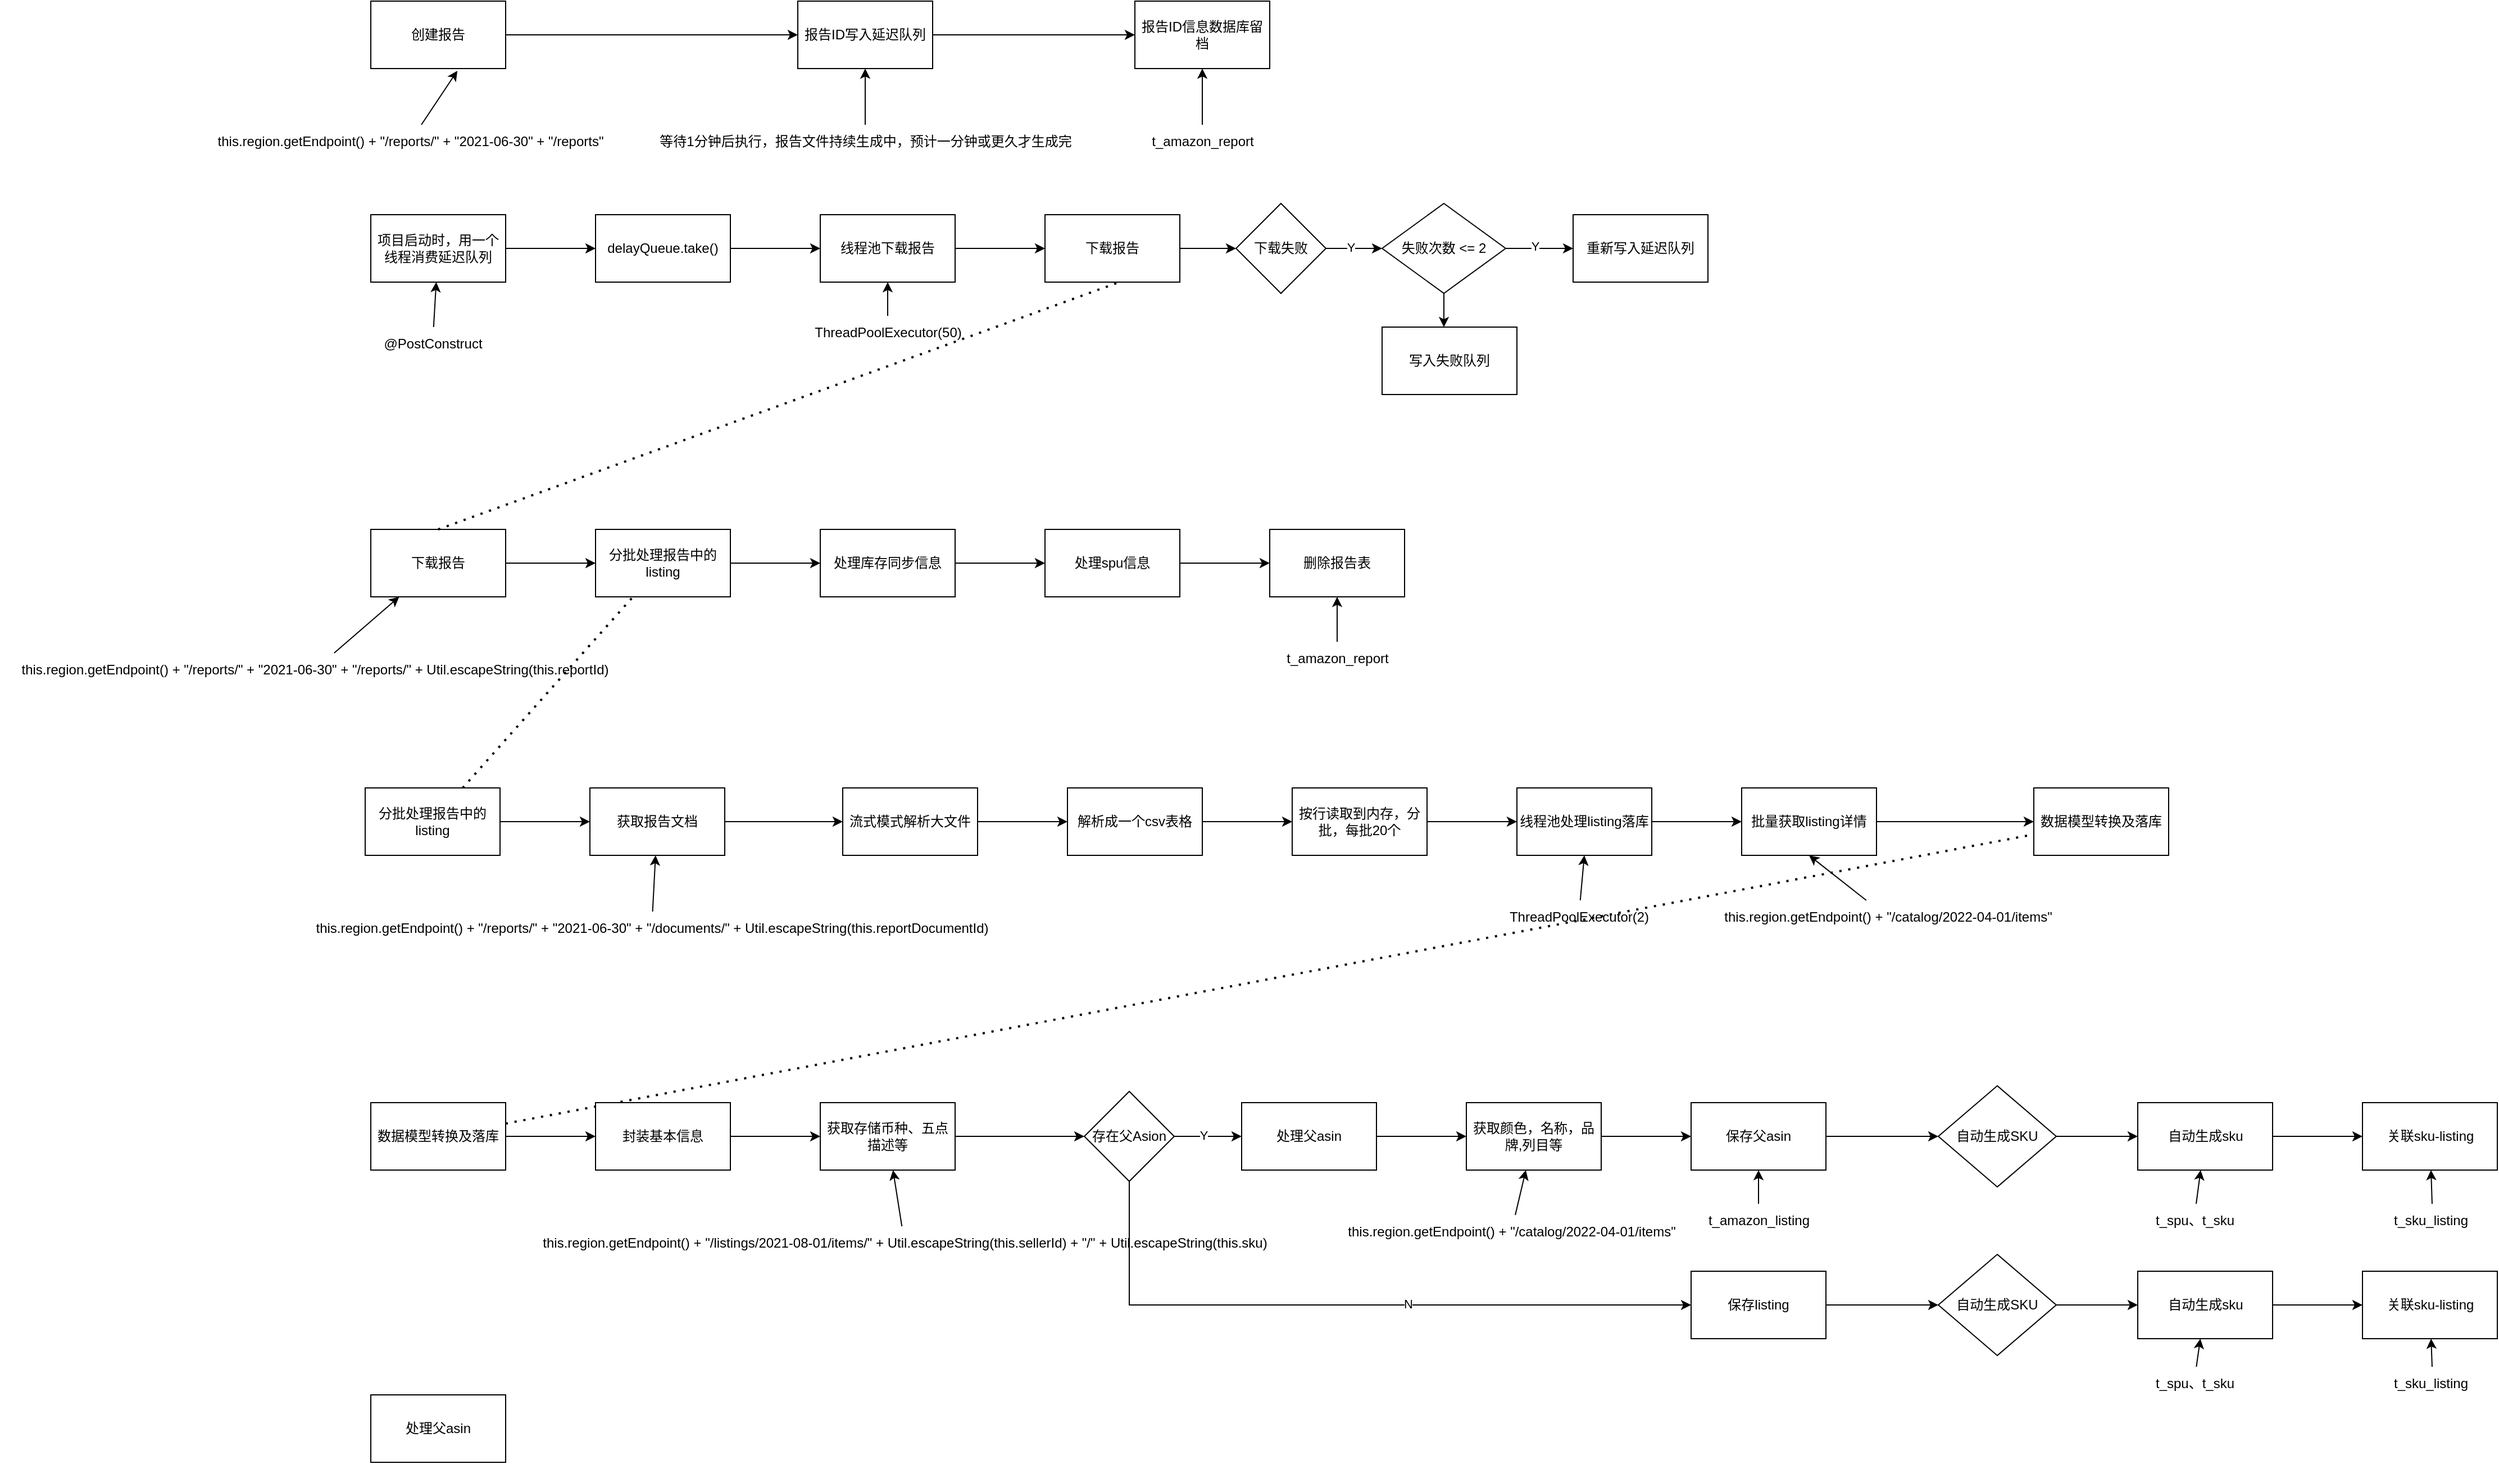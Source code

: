 <mxfile version="24.3.0" type="github">
  <diagram name="第 1 页" id="3Sgioy5IE2B0t4LwasJb">
    <mxGraphModel dx="2874" dy="792" grid="1" gridSize="10" guides="1" tooltips="1" connect="1" arrows="1" fold="1" page="1" pageScale="1" pageWidth="1200" pageHeight="1920" math="0" shadow="0">
      <root>
        <mxCell id="0" />
        <mxCell id="1" parent="0" />
        <mxCell id="YGWv3V7YIwNhVirVJVMV-18" value="" style="edgeStyle=orthogonalEdgeStyle;rounded=0;orthogonalLoop=1;jettySize=auto;html=1;" edge="1" parent="1" source="YGWv3V7YIwNhVirVJVMV-1" target="YGWv3V7YIwNhVirVJVMV-17">
          <mxGeometry relative="1" as="geometry" />
        </mxCell>
        <mxCell id="YGWv3V7YIwNhVirVJVMV-1" value="创建报告" style="rounded=0;whiteSpace=wrap;html=1;" vertex="1" parent="1">
          <mxGeometry x="90" y="80" width="120" height="60" as="geometry" />
        </mxCell>
        <mxCell id="YGWv3V7YIwNhVirVJVMV-10" value="this.region.getEndpoint() + &quot;/reports/&quot; + &quot;2021-06-30&quot; + &quot;/reports&quot;" style="text;html=1;align=center;verticalAlign=middle;resizable=0;points=[];autosize=1;strokeColor=none;fillColor=none;" vertex="1" parent="1">
          <mxGeometry x="-60" y="190" width="370" height="30" as="geometry" />
        </mxCell>
        <mxCell id="YGWv3V7YIwNhVirVJVMV-16" value="" style="endArrow=classic;html=1;rounded=0;entryX=0.642;entryY=1.033;entryDx=0;entryDy=0;entryPerimeter=0;" edge="1" parent="1" source="YGWv3V7YIwNhVirVJVMV-10" target="YGWv3V7YIwNhVirVJVMV-1">
          <mxGeometry width="50" height="50" relative="1" as="geometry">
            <mxPoint x="340" y="440" as="sourcePoint" />
            <mxPoint x="390" y="390" as="targetPoint" />
          </mxGeometry>
        </mxCell>
        <mxCell id="YGWv3V7YIwNhVirVJVMV-22" value="" style="edgeStyle=orthogonalEdgeStyle;rounded=0;orthogonalLoop=1;jettySize=auto;html=1;" edge="1" parent="1" source="YGWv3V7YIwNhVirVJVMV-17" target="YGWv3V7YIwNhVirVJVMV-21">
          <mxGeometry relative="1" as="geometry" />
        </mxCell>
        <mxCell id="YGWv3V7YIwNhVirVJVMV-17" value="报告ID写入延迟队列" style="whiteSpace=wrap;html=1;rounded=0;" vertex="1" parent="1">
          <mxGeometry x="470" y="80" width="120" height="60" as="geometry" />
        </mxCell>
        <mxCell id="YGWv3V7YIwNhVirVJVMV-19" value="等待1分钟后执行，报告文件持续生成中，预计一分钟或更久才生成完" style="text;html=1;align=center;verticalAlign=middle;resizable=0;points=[];autosize=1;strokeColor=none;fillColor=none;" vertex="1" parent="1">
          <mxGeometry x="335" y="190" width="390" height="30" as="geometry" />
        </mxCell>
        <mxCell id="YGWv3V7YIwNhVirVJVMV-20" value="" style="endArrow=classic;html=1;rounded=0;entryX=0.5;entryY=1;entryDx=0;entryDy=0;" edge="1" parent="1" source="YGWv3V7YIwNhVirVJVMV-19" target="YGWv3V7YIwNhVirVJVMV-17">
          <mxGeometry width="50" height="50" relative="1" as="geometry">
            <mxPoint x="830" y="260" as="sourcePoint" />
            <mxPoint x="880" y="210" as="targetPoint" />
          </mxGeometry>
        </mxCell>
        <mxCell id="YGWv3V7YIwNhVirVJVMV-21" value="报告ID信息数据库留档" style="whiteSpace=wrap;html=1;rounded=0;" vertex="1" parent="1">
          <mxGeometry x="770" y="80" width="120" height="60" as="geometry" />
        </mxCell>
        <mxCell id="YGWv3V7YIwNhVirVJVMV-23" value="t_amazon_report" style="text;html=1;align=center;verticalAlign=middle;resizable=0;points=[];autosize=1;strokeColor=none;fillColor=none;" vertex="1" parent="1">
          <mxGeometry x="770" y="190" width="120" height="30" as="geometry" />
        </mxCell>
        <mxCell id="YGWv3V7YIwNhVirVJVMV-24" value="" style="endArrow=classic;html=1;rounded=0;" edge="1" parent="1" source="YGWv3V7YIwNhVirVJVMV-23" target="YGWv3V7YIwNhVirVJVMV-21">
          <mxGeometry width="50" height="50" relative="1" as="geometry">
            <mxPoint x="970" y="220" as="sourcePoint" />
            <mxPoint x="1020" y="170" as="targetPoint" />
          </mxGeometry>
        </mxCell>
        <mxCell id="YGWv3V7YIwNhVirVJVMV-29" value="" style="edgeStyle=orthogonalEdgeStyle;rounded=0;orthogonalLoop=1;jettySize=auto;html=1;" edge="1" parent="1" source="YGWv3V7YIwNhVirVJVMV-25" target="YGWv3V7YIwNhVirVJVMV-28">
          <mxGeometry relative="1" as="geometry" />
        </mxCell>
        <mxCell id="YGWv3V7YIwNhVirVJVMV-25" value="项目启动时，用一个线程消费延迟队列" style="rounded=0;whiteSpace=wrap;html=1;" vertex="1" parent="1">
          <mxGeometry x="90" y="270" width="120" height="60" as="geometry" />
        </mxCell>
        <mxCell id="YGWv3V7YIwNhVirVJVMV-26" value="@PostConstruct" style="text;html=1;align=center;verticalAlign=middle;resizable=0;points=[];autosize=1;strokeColor=none;fillColor=none;" vertex="1" parent="1">
          <mxGeometry x="90" y="370" width="110" height="30" as="geometry" />
        </mxCell>
        <mxCell id="YGWv3V7YIwNhVirVJVMV-27" value="" style="endArrow=classic;html=1;rounded=0;" edge="1" parent="1" source="YGWv3V7YIwNhVirVJVMV-26" target="YGWv3V7YIwNhVirVJVMV-25">
          <mxGeometry width="50" height="50" relative="1" as="geometry">
            <mxPoint x="570" y="430" as="sourcePoint" />
            <mxPoint x="620" y="380" as="targetPoint" />
          </mxGeometry>
        </mxCell>
        <mxCell id="YGWv3V7YIwNhVirVJVMV-31" value="" style="edgeStyle=orthogonalEdgeStyle;rounded=0;orthogonalLoop=1;jettySize=auto;html=1;" edge="1" parent="1" source="YGWv3V7YIwNhVirVJVMV-28" target="YGWv3V7YIwNhVirVJVMV-30">
          <mxGeometry relative="1" as="geometry" />
        </mxCell>
        <mxCell id="YGWv3V7YIwNhVirVJVMV-28" value="delayQueue.take()" style="whiteSpace=wrap;html=1;rounded=0;" vertex="1" parent="1">
          <mxGeometry x="290" y="270" width="120" height="60" as="geometry" />
        </mxCell>
        <mxCell id="YGWv3V7YIwNhVirVJVMV-36" value="" style="edgeStyle=orthogonalEdgeStyle;rounded=0;orthogonalLoop=1;jettySize=auto;html=1;" edge="1" parent="1" source="YGWv3V7YIwNhVirVJVMV-30" target="YGWv3V7YIwNhVirVJVMV-35">
          <mxGeometry relative="1" as="geometry" />
        </mxCell>
        <mxCell id="YGWv3V7YIwNhVirVJVMV-30" value="线程池下载报告" style="whiteSpace=wrap;html=1;rounded=0;" vertex="1" parent="1">
          <mxGeometry x="490" y="270" width="120" height="60" as="geometry" />
        </mxCell>
        <mxCell id="YGWv3V7YIwNhVirVJVMV-33" value="ThreadPoolExecutor(50)" style="text;html=1;align=center;verticalAlign=middle;resizable=0;points=[];autosize=1;strokeColor=none;fillColor=none;" vertex="1" parent="1">
          <mxGeometry x="470" y="360" width="160" height="30" as="geometry" />
        </mxCell>
        <mxCell id="YGWv3V7YIwNhVirVJVMV-34" value="" style="endArrow=classic;html=1;rounded=0;entryX=0.5;entryY=1;entryDx=0;entryDy=0;" edge="1" parent="1" source="YGWv3V7YIwNhVirVJVMV-33" target="YGWv3V7YIwNhVirVJVMV-30">
          <mxGeometry width="50" height="50" relative="1" as="geometry">
            <mxPoint x="730" y="410" as="sourcePoint" />
            <mxPoint x="780" y="360" as="targetPoint" />
          </mxGeometry>
        </mxCell>
        <mxCell id="YGWv3V7YIwNhVirVJVMV-38" value="" style="edgeStyle=orthogonalEdgeStyle;rounded=0;orthogonalLoop=1;jettySize=auto;html=1;" edge="1" parent="1" source="YGWv3V7YIwNhVirVJVMV-35" target="YGWv3V7YIwNhVirVJVMV-37">
          <mxGeometry relative="1" as="geometry" />
        </mxCell>
        <mxCell id="YGWv3V7YIwNhVirVJVMV-35" value="下载报告" style="whiteSpace=wrap;html=1;rounded=0;" vertex="1" parent="1">
          <mxGeometry x="690" y="270" width="120" height="60" as="geometry" />
        </mxCell>
        <mxCell id="YGWv3V7YIwNhVirVJVMV-40" value="" style="edgeStyle=orthogonalEdgeStyle;rounded=0;orthogonalLoop=1;jettySize=auto;html=1;" edge="1" parent="1" source="YGWv3V7YIwNhVirVJVMV-37" target="YGWv3V7YIwNhVirVJVMV-39">
          <mxGeometry relative="1" as="geometry" />
        </mxCell>
        <mxCell id="YGWv3V7YIwNhVirVJVMV-43" value="Y" style="edgeLabel;html=1;align=center;verticalAlign=middle;resizable=0;points=[];" vertex="1" connectable="0" parent="YGWv3V7YIwNhVirVJVMV-40">
          <mxGeometry x="-0.12" y="1" relative="1" as="geometry">
            <mxPoint as="offset" />
          </mxGeometry>
        </mxCell>
        <mxCell id="YGWv3V7YIwNhVirVJVMV-37" value="下载失败" style="rhombus;whiteSpace=wrap;html=1;rounded=0;" vertex="1" parent="1">
          <mxGeometry x="860" y="260" width="80" height="80" as="geometry" />
        </mxCell>
        <mxCell id="YGWv3V7YIwNhVirVJVMV-42" value="" style="edgeStyle=orthogonalEdgeStyle;rounded=0;orthogonalLoop=1;jettySize=auto;html=1;" edge="1" parent="1" source="YGWv3V7YIwNhVirVJVMV-39" target="YGWv3V7YIwNhVirVJVMV-41">
          <mxGeometry relative="1" as="geometry" />
        </mxCell>
        <mxCell id="YGWv3V7YIwNhVirVJVMV-44" value="Y" style="edgeLabel;html=1;align=center;verticalAlign=middle;resizable=0;points=[];" vertex="1" connectable="0" parent="YGWv3V7YIwNhVirVJVMV-42">
          <mxGeometry x="-0.133" y="2" relative="1" as="geometry">
            <mxPoint as="offset" />
          </mxGeometry>
        </mxCell>
        <mxCell id="YGWv3V7YIwNhVirVJVMV-46" value="" style="edgeStyle=orthogonalEdgeStyle;rounded=0;orthogonalLoop=1;jettySize=auto;html=1;" edge="1" parent="1" source="YGWv3V7YIwNhVirVJVMV-39">
          <mxGeometry relative="1" as="geometry">
            <mxPoint x="1045" y="370" as="targetPoint" />
          </mxGeometry>
        </mxCell>
        <mxCell id="YGWv3V7YIwNhVirVJVMV-39" value="失败次数 &amp;lt;= 2" style="rhombus;whiteSpace=wrap;html=1;rounded=0;" vertex="1" parent="1">
          <mxGeometry x="990" y="260" width="110" height="80" as="geometry" />
        </mxCell>
        <mxCell id="YGWv3V7YIwNhVirVJVMV-41" value="重新写入延迟队列" style="whiteSpace=wrap;html=1;rounded=0;" vertex="1" parent="1">
          <mxGeometry x="1160" y="270" width="120" height="60" as="geometry" />
        </mxCell>
        <mxCell id="YGWv3V7YIwNhVirVJVMV-47" value="写入失败队列" style="whiteSpace=wrap;html=1;rounded=0;" vertex="1" parent="1">
          <mxGeometry x="990" y="370" width="120" height="60" as="geometry" />
        </mxCell>
        <mxCell id="YGWv3V7YIwNhVirVJVMV-53" value="" style="edgeStyle=orthogonalEdgeStyle;rounded=0;orthogonalLoop=1;jettySize=auto;html=1;" edge="1" parent="1" source="YGWv3V7YIwNhVirVJVMV-48" target="YGWv3V7YIwNhVirVJVMV-52">
          <mxGeometry relative="1" as="geometry" />
        </mxCell>
        <mxCell id="YGWv3V7YIwNhVirVJVMV-48" value="下载报告" style="whiteSpace=wrap;html=1;rounded=0;" vertex="1" parent="1">
          <mxGeometry x="90" y="550" width="120" height="60" as="geometry" />
        </mxCell>
        <mxCell id="YGWv3V7YIwNhVirVJVMV-49" value="" style="endArrow=none;dashed=1;html=1;dashPattern=1 3;strokeWidth=2;rounded=0;exitX=0.5;exitY=0;exitDx=0;exitDy=0;entryX=0.575;entryY=0.983;entryDx=0;entryDy=0;entryPerimeter=0;" edge="1" parent="1" source="YGWv3V7YIwNhVirVJVMV-48" target="YGWv3V7YIwNhVirVJVMV-35">
          <mxGeometry width="50" height="50" relative="1" as="geometry">
            <mxPoint x="630" y="470" as="sourcePoint" />
            <mxPoint x="680" y="420" as="targetPoint" />
          </mxGeometry>
        </mxCell>
        <mxCell id="YGWv3V7YIwNhVirVJVMV-50" value="this.region.getEndpoint() + &quot;/reports/&quot; + &quot;2021-06-30&quot; + &quot;/reports/&quot; + Util.escapeString(this.reportId)" style="text;html=1;align=center;verticalAlign=middle;resizable=0;points=[];autosize=1;strokeColor=none;fillColor=none;" vertex="1" parent="1">
          <mxGeometry x="-240" y="660" width="560" height="30" as="geometry" />
        </mxCell>
        <mxCell id="YGWv3V7YIwNhVirVJVMV-51" value="" style="endArrow=classic;html=1;rounded=0;" edge="1" parent="1" source="YGWv3V7YIwNhVirVJVMV-50" target="YGWv3V7YIwNhVirVJVMV-48">
          <mxGeometry width="50" height="50" relative="1" as="geometry">
            <mxPoint x="610" y="510" as="sourcePoint" />
            <mxPoint x="660" y="460" as="targetPoint" />
          </mxGeometry>
        </mxCell>
        <mxCell id="YGWv3V7YIwNhVirVJVMV-55" value="" style="edgeStyle=orthogonalEdgeStyle;rounded=0;orthogonalLoop=1;jettySize=auto;html=1;" edge="1" parent="1" source="YGWv3V7YIwNhVirVJVMV-52" target="YGWv3V7YIwNhVirVJVMV-54">
          <mxGeometry relative="1" as="geometry" />
        </mxCell>
        <mxCell id="YGWv3V7YIwNhVirVJVMV-52" value="分批处理报告中的listing" style="whiteSpace=wrap;html=1;rounded=0;" vertex="1" parent="1">
          <mxGeometry x="290" y="550" width="120" height="60" as="geometry" />
        </mxCell>
        <mxCell id="YGWv3V7YIwNhVirVJVMV-57" value="" style="edgeStyle=orthogonalEdgeStyle;rounded=0;orthogonalLoop=1;jettySize=auto;html=1;" edge="1" parent="1" source="YGWv3V7YIwNhVirVJVMV-54" target="YGWv3V7YIwNhVirVJVMV-56">
          <mxGeometry relative="1" as="geometry" />
        </mxCell>
        <mxCell id="YGWv3V7YIwNhVirVJVMV-54" value="处理库存同步信息" style="whiteSpace=wrap;html=1;rounded=0;" vertex="1" parent="1">
          <mxGeometry x="490" y="550" width="120" height="60" as="geometry" />
        </mxCell>
        <mxCell id="YGWv3V7YIwNhVirVJVMV-59" value="" style="edgeStyle=orthogonalEdgeStyle;rounded=0;orthogonalLoop=1;jettySize=auto;html=1;" edge="1" parent="1" source="YGWv3V7YIwNhVirVJVMV-56" target="YGWv3V7YIwNhVirVJVMV-58">
          <mxGeometry relative="1" as="geometry" />
        </mxCell>
        <mxCell id="YGWv3V7YIwNhVirVJVMV-56" value="处理spu信息" style="whiteSpace=wrap;html=1;rounded=0;" vertex="1" parent="1">
          <mxGeometry x="690" y="550" width="120" height="60" as="geometry" />
        </mxCell>
        <mxCell id="YGWv3V7YIwNhVirVJVMV-58" value="删除报告表" style="whiteSpace=wrap;html=1;rounded=0;" vertex="1" parent="1">
          <mxGeometry x="890" y="550" width="120" height="60" as="geometry" />
        </mxCell>
        <mxCell id="YGWv3V7YIwNhVirVJVMV-60" value="t_amazon_report" style="text;html=1;align=center;verticalAlign=middle;resizable=0;points=[];autosize=1;strokeColor=none;fillColor=none;" vertex="1" parent="1">
          <mxGeometry x="890" y="650" width="120" height="30" as="geometry" />
        </mxCell>
        <mxCell id="YGWv3V7YIwNhVirVJVMV-61" value="" style="endArrow=classic;html=1;rounded=0;" edge="1" parent="1" source="YGWv3V7YIwNhVirVJVMV-60" target="YGWv3V7YIwNhVirVJVMV-58">
          <mxGeometry width="50" height="50" relative="1" as="geometry">
            <mxPoint x="940" y="650" as="sourcePoint" />
            <mxPoint x="990" y="600" as="targetPoint" />
          </mxGeometry>
        </mxCell>
        <mxCell id="YGWv3V7YIwNhVirVJVMV-65" value="" style="edgeStyle=orthogonalEdgeStyle;rounded=0;orthogonalLoop=1;jettySize=auto;html=1;" edge="1" parent="1" source="YGWv3V7YIwNhVirVJVMV-62" target="YGWv3V7YIwNhVirVJVMV-64">
          <mxGeometry relative="1" as="geometry" />
        </mxCell>
        <mxCell id="YGWv3V7YIwNhVirVJVMV-62" value="分批处理报告中的listing" style="whiteSpace=wrap;html=1;rounded=0;" vertex="1" parent="1">
          <mxGeometry x="85" y="780" width="120" height="60" as="geometry" />
        </mxCell>
        <mxCell id="YGWv3V7YIwNhVirVJVMV-63" value="" style="endArrow=none;dashed=1;html=1;dashPattern=1 3;strokeWidth=2;rounded=0;" edge="1" parent="1" source="YGWv3V7YIwNhVirVJVMV-62" target="YGWv3V7YIwNhVirVJVMV-52">
          <mxGeometry width="50" height="50" relative="1" as="geometry">
            <mxPoint x="540" y="830" as="sourcePoint" />
            <mxPoint x="590" y="780" as="targetPoint" />
          </mxGeometry>
        </mxCell>
        <mxCell id="YGWv3V7YIwNhVirVJVMV-69" value="" style="edgeStyle=orthogonalEdgeStyle;rounded=0;orthogonalLoop=1;jettySize=auto;html=1;" edge="1" parent="1" source="YGWv3V7YIwNhVirVJVMV-64" target="YGWv3V7YIwNhVirVJVMV-68">
          <mxGeometry relative="1" as="geometry" />
        </mxCell>
        <mxCell id="YGWv3V7YIwNhVirVJVMV-64" value="获取报告文档" style="whiteSpace=wrap;html=1;rounded=0;" vertex="1" parent="1">
          <mxGeometry x="285" y="780" width="120" height="60" as="geometry" />
        </mxCell>
        <mxCell id="YGWv3V7YIwNhVirVJVMV-66" value="this.region.getEndpoint() + &quot;/reports/&quot; + &quot;2021-06-30&quot; + &quot;/documents/&quot; + Util.escapeString(this.reportDocumentId)" style="text;html=1;align=center;verticalAlign=middle;resizable=0;points=[];autosize=1;strokeColor=none;fillColor=none;" vertex="1" parent="1">
          <mxGeometry x="20" y="890" width="640" height="30" as="geometry" />
        </mxCell>
        <mxCell id="YGWv3V7YIwNhVirVJVMV-67" value="" style="endArrow=classic;html=1;rounded=0;" edge="1" parent="1" source="YGWv3V7YIwNhVirVJVMV-66" target="YGWv3V7YIwNhVirVJVMV-64">
          <mxGeometry width="50" height="50" relative="1" as="geometry">
            <mxPoint x="620" y="1060" as="sourcePoint" />
            <mxPoint x="670" y="1010" as="targetPoint" />
          </mxGeometry>
        </mxCell>
        <mxCell id="YGWv3V7YIwNhVirVJVMV-71" value="" style="edgeStyle=orthogonalEdgeStyle;rounded=0;orthogonalLoop=1;jettySize=auto;html=1;" edge="1" parent="1" source="YGWv3V7YIwNhVirVJVMV-68" target="YGWv3V7YIwNhVirVJVMV-70">
          <mxGeometry relative="1" as="geometry" />
        </mxCell>
        <mxCell id="YGWv3V7YIwNhVirVJVMV-68" value="流式模式解析大文件" style="whiteSpace=wrap;html=1;rounded=0;" vertex="1" parent="1">
          <mxGeometry x="510" y="780" width="120" height="60" as="geometry" />
        </mxCell>
        <mxCell id="YGWv3V7YIwNhVirVJVMV-73" value="" style="edgeStyle=orthogonalEdgeStyle;rounded=0;orthogonalLoop=1;jettySize=auto;html=1;" edge="1" parent="1" source="YGWv3V7YIwNhVirVJVMV-70" target="YGWv3V7YIwNhVirVJVMV-72">
          <mxGeometry relative="1" as="geometry" />
        </mxCell>
        <mxCell id="YGWv3V7YIwNhVirVJVMV-70" value="解析成一个csv表格" style="whiteSpace=wrap;html=1;rounded=0;" vertex="1" parent="1">
          <mxGeometry x="710" y="780" width="120" height="60" as="geometry" />
        </mxCell>
        <mxCell id="YGWv3V7YIwNhVirVJVMV-75" value="" style="edgeStyle=orthogonalEdgeStyle;rounded=0;orthogonalLoop=1;jettySize=auto;html=1;" edge="1" parent="1" source="YGWv3V7YIwNhVirVJVMV-72" target="YGWv3V7YIwNhVirVJVMV-74">
          <mxGeometry relative="1" as="geometry" />
        </mxCell>
        <mxCell id="YGWv3V7YIwNhVirVJVMV-72" value="按行读取到内存，分批，每批20个" style="whiteSpace=wrap;html=1;rounded=0;" vertex="1" parent="1">
          <mxGeometry x="910" y="780" width="120" height="60" as="geometry" />
        </mxCell>
        <mxCell id="YGWv3V7YIwNhVirVJVMV-79" value="" style="edgeStyle=orthogonalEdgeStyle;rounded=0;orthogonalLoop=1;jettySize=auto;html=1;" edge="1" parent="1" source="YGWv3V7YIwNhVirVJVMV-74" target="YGWv3V7YIwNhVirVJVMV-78">
          <mxGeometry relative="1" as="geometry" />
        </mxCell>
        <mxCell id="YGWv3V7YIwNhVirVJVMV-74" value="线程池处理listing落库" style="whiteSpace=wrap;html=1;rounded=0;" vertex="1" parent="1">
          <mxGeometry x="1110" y="780" width="120" height="60" as="geometry" />
        </mxCell>
        <mxCell id="YGWv3V7YIwNhVirVJVMV-76" value="ThreadPoolExecutor(2)" style="text;html=1;align=center;verticalAlign=middle;resizable=0;points=[];autosize=1;strokeColor=none;fillColor=none;" vertex="1" parent="1">
          <mxGeometry x="1090" y="880" width="150" height="30" as="geometry" />
        </mxCell>
        <mxCell id="YGWv3V7YIwNhVirVJVMV-77" value="" style="endArrow=classic;html=1;rounded=0;entryX=0.5;entryY=1;entryDx=0;entryDy=0;" edge="1" parent="1" source="YGWv3V7YIwNhVirVJVMV-76" target="YGWv3V7YIwNhVirVJVMV-74">
          <mxGeometry width="50" height="50" relative="1" as="geometry">
            <mxPoint x="1160" y="840" as="sourcePoint" />
            <mxPoint x="1210" y="790" as="targetPoint" />
          </mxGeometry>
        </mxCell>
        <mxCell id="YGWv3V7YIwNhVirVJVMV-83" value="" style="edgeStyle=orthogonalEdgeStyle;rounded=0;orthogonalLoop=1;jettySize=auto;html=1;" edge="1" parent="1" source="YGWv3V7YIwNhVirVJVMV-78" target="YGWv3V7YIwNhVirVJVMV-82">
          <mxGeometry relative="1" as="geometry" />
        </mxCell>
        <mxCell id="YGWv3V7YIwNhVirVJVMV-78" value="批量获取listing详情" style="whiteSpace=wrap;html=1;rounded=0;" vertex="1" parent="1">
          <mxGeometry x="1310" y="780" width="120" height="60" as="geometry" />
        </mxCell>
        <mxCell id="YGWv3V7YIwNhVirVJVMV-80" value="this.region.getEndpoint() + &quot;/catalog/2022-04-01/items&quot;" style="text;html=1;align=center;verticalAlign=middle;resizable=0;points=[];autosize=1;strokeColor=none;fillColor=none;" vertex="1" parent="1">
          <mxGeometry x="1280" y="880" width="320" height="30" as="geometry" />
        </mxCell>
        <mxCell id="YGWv3V7YIwNhVirVJVMV-81" value="" style="endArrow=classic;html=1;rounded=0;entryX=0.5;entryY=1;entryDx=0;entryDy=0;" edge="1" parent="1" source="YGWv3V7YIwNhVirVJVMV-80" target="YGWv3V7YIwNhVirVJVMV-78">
          <mxGeometry width="50" height="50" relative="1" as="geometry">
            <mxPoint x="1710" y="1010" as="sourcePoint" />
            <mxPoint x="1760" y="960" as="targetPoint" />
          </mxGeometry>
        </mxCell>
        <mxCell id="YGWv3V7YIwNhVirVJVMV-82" value="数据模型转换及落库" style="whiteSpace=wrap;html=1;rounded=0;" vertex="1" parent="1">
          <mxGeometry x="1570" y="780" width="120" height="60" as="geometry" />
        </mxCell>
        <mxCell id="YGWv3V7YIwNhVirVJVMV-87" value="" style="edgeStyle=orthogonalEdgeStyle;rounded=0;orthogonalLoop=1;jettySize=auto;html=1;" edge="1" parent="1" source="YGWv3V7YIwNhVirVJVMV-84" target="YGWv3V7YIwNhVirVJVMV-86">
          <mxGeometry relative="1" as="geometry" />
        </mxCell>
        <mxCell id="YGWv3V7YIwNhVirVJVMV-84" value="数据模型转换及落库" style="whiteSpace=wrap;html=1;rounded=0;" vertex="1" parent="1">
          <mxGeometry x="90" y="1060" width="120" height="60" as="geometry" />
        </mxCell>
        <mxCell id="YGWv3V7YIwNhVirVJVMV-85" value="" style="endArrow=none;dashed=1;html=1;dashPattern=1 3;strokeWidth=2;rounded=0;" edge="1" parent="1" source="YGWv3V7YIwNhVirVJVMV-84" target="YGWv3V7YIwNhVirVJVMV-82">
          <mxGeometry width="50" height="50" relative="1" as="geometry">
            <mxPoint x="790" y="1040" as="sourcePoint" />
            <mxPoint x="840" y="990" as="targetPoint" />
          </mxGeometry>
        </mxCell>
        <mxCell id="YGWv3V7YIwNhVirVJVMV-89" value="" style="edgeStyle=orthogonalEdgeStyle;rounded=0;orthogonalLoop=1;jettySize=auto;html=1;" edge="1" parent="1" source="YGWv3V7YIwNhVirVJVMV-86" target="YGWv3V7YIwNhVirVJVMV-88">
          <mxGeometry relative="1" as="geometry" />
        </mxCell>
        <mxCell id="YGWv3V7YIwNhVirVJVMV-86" value="封装基本信息" style="whiteSpace=wrap;html=1;rounded=0;" vertex="1" parent="1">
          <mxGeometry x="290" y="1060" width="120" height="60" as="geometry" />
        </mxCell>
        <mxCell id="YGWv3V7YIwNhVirVJVMV-93" value="" style="edgeStyle=orthogonalEdgeStyle;rounded=0;orthogonalLoop=1;jettySize=auto;html=1;" edge="1" parent="1" source="YGWv3V7YIwNhVirVJVMV-88" target="YGWv3V7YIwNhVirVJVMV-92">
          <mxGeometry relative="1" as="geometry" />
        </mxCell>
        <mxCell id="YGWv3V7YIwNhVirVJVMV-88" value="获取存储币种、五点描述等" style="whiteSpace=wrap;html=1;rounded=0;" vertex="1" parent="1">
          <mxGeometry x="490" y="1060" width="120" height="60" as="geometry" />
        </mxCell>
        <mxCell id="YGWv3V7YIwNhVirVJVMV-90" value="this.region.getEndpoint() + &quot;/listings/2021-08-01/items/&quot; + Util.escapeString(this.sellerId) + &quot;/&quot; + Util.escapeString(this.sku)" style="text;html=1;align=center;verticalAlign=middle;resizable=0;points=[];autosize=1;strokeColor=none;fillColor=none;" vertex="1" parent="1">
          <mxGeometry x="220" y="1170" width="690" height="30" as="geometry" />
        </mxCell>
        <mxCell id="YGWv3V7YIwNhVirVJVMV-91" value="" style="endArrow=classic;html=1;rounded=0;" edge="1" parent="1" source="YGWv3V7YIwNhVirVJVMV-90" target="YGWv3V7YIwNhVirVJVMV-88">
          <mxGeometry width="50" height="50" relative="1" as="geometry">
            <mxPoint x="890" y="1200" as="sourcePoint" />
            <mxPoint x="940" y="1150" as="targetPoint" />
          </mxGeometry>
        </mxCell>
        <mxCell id="YGWv3V7YIwNhVirVJVMV-95" value="" style="edgeStyle=orthogonalEdgeStyle;rounded=0;orthogonalLoop=1;jettySize=auto;html=1;" edge="1" parent="1" source="YGWv3V7YIwNhVirVJVMV-92" target="YGWv3V7YIwNhVirVJVMV-94">
          <mxGeometry relative="1" as="geometry" />
        </mxCell>
        <mxCell id="YGWv3V7YIwNhVirVJVMV-114" value="Y" style="edgeLabel;html=1;align=center;verticalAlign=middle;resizable=0;points=[];" vertex="1" connectable="0" parent="YGWv3V7YIwNhVirVJVMV-95">
          <mxGeometry x="-0.133" y="1" relative="1" as="geometry">
            <mxPoint as="offset" />
          </mxGeometry>
        </mxCell>
        <mxCell id="YGWv3V7YIwNhVirVJVMV-118" style="edgeStyle=orthogonalEdgeStyle;rounded=0;orthogonalLoop=1;jettySize=auto;html=1;exitX=0.5;exitY=1;exitDx=0;exitDy=0;entryX=0;entryY=0.5;entryDx=0;entryDy=0;" edge="1" parent="1" source="YGWv3V7YIwNhVirVJVMV-92" target="YGWv3V7YIwNhVirVJVMV-112">
          <mxGeometry relative="1" as="geometry" />
        </mxCell>
        <mxCell id="YGWv3V7YIwNhVirVJVMV-119" value="N" style="edgeLabel;html=1;align=center;verticalAlign=middle;resizable=0;points=[];" vertex="1" connectable="0" parent="YGWv3V7YIwNhVirVJVMV-118">
          <mxGeometry x="0.173" y="1" relative="1" as="geometry">
            <mxPoint as="offset" />
          </mxGeometry>
        </mxCell>
        <mxCell id="YGWv3V7YIwNhVirVJVMV-92" value="存在父Asion" style="rhombus;whiteSpace=wrap;html=1;rounded=0;" vertex="1" parent="1">
          <mxGeometry x="725" y="1050" width="80" height="80" as="geometry" />
        </mxCell>
        <mxCell id="YGWv3V7YIwNhVirVJVMV-97" value="" style="edgeStyle=orthogonalEdgeStyle;rounded=0;orthogonalLoop=1;jettySize=auto;html=1;" edge="1" parent="1" source="YGWv3V7YIwNhVirVJVMV-94" target="YGWv3V7YIwNhVirVJVMV-96">
          <mxGeometry relative="1" as="geometry" />
        </mxCell>
        <mxCell id="YGWv3V7YIwNhVirVJVMV-94" value="处理父asin" style="whiteSpace=wrap;html=1;rounded=0;" vertex="1" parent="1">
          <mxGeometry x="865" y="1060" width="120" height="60" as="geometry" />
        </mxCell>
        <mxCell id="YGWv3V7YIwNhVirVJVMV-99" value="" style="edgeStyle=orthogonalEdgeStyle;rounded=0;orthogonalLoop=1;jettySize=auto;html=1;" edge="1" parent="1" source="YGWv3V7YIwNhVirVJVMV-96" target="YGWv3V7YIwNhVirVJVMV-98">
          <mxGeometry relative="1" as="geometry" />
        </mxCell>
        <mxCell id="YGWv3V7YIwNhVirVJVMV-96" value="获取颜色，名称，品牌,列目等" style="whiteSpace=wrap;html=1;rounded=0;" vertex="1" parent="1">
          <mxGeometry x="1065" y="1060" width="120" height="60" as="geometry" />
        </mxCell>
        <mxCell id="YGWv3V7YIwNhVirVJVMV-103" value="" style="edgeStyle=orthogonalEdgeStyle;rounded=0;orthogonalLoop=1;jettySize=auto;html=1;" edge="1" parent="1" source="YGWv3V7YIwNhVirVJVMV-98" target="YGWv3V7YIwNhVirVJVMV-102">
          <mxGeometry relative="1" as="geometry" />
        </mxCell>
        <mxCell id="YGWv3V7YIwNhVirVJVMV-98" value="保存父asin" style="whiteSpace=wrap;html=1;rounded=0;" vertex="1" parent="1">
          <mxGeometry x="1265" y="1060" width="120" height="60" as="geometry" />
        </mxCell>
        <mxCell id="YGWv3V7YIwNhVirVJVMV-100" value="t_amazon_listing" style="text;html=1;align=center;verticalAlign=middle;resizable=0;points=[];autosize=1;strokeColor=none;fillColor=none;" vertex="1" parent="1">
          <mxGeometry x="1265" y="1150" width="120" height="30" as="geometry" />
        </mxCell>
        <mxCell id="YGWv3V7YIwNhVirVJVMV-101" value="" style="endArrow=classic;html=1;rounded=0;" edge="1" parent="1" source="YGWv3V7YIwNhVirVJVMV-100" target="YGWv3V7YIwNhVirVJVMV-98">
          <mxGeometry width="50" height="50" relative="1" as="geometry">
            <mxPoint x="1370" y="1210" as="sourcePoint" />
            <mxPoint x="1420" y="1160" as="targetPoint" />
          </mxGeometry>
        </mxCell>
        <mxCell id="YGWv3V7YIwNhVirVJVMV-105" value="" style="edgeStyle=orthogonalEdgeStyle;rounded=0;orthogonalLoop=1;jettySize=auto;html=1;" edge="1" parent="1" source="YGWv3V7YIwNhVirVJVMV-102" target="YGWv3V7YIwNhVirVJVMV-104">
          <mxGeometry relative="1" as="geometry" />
        </mxCell>
        <mxCell id="YGWv3V7YIwNhVirVJVMV-102" value="自动生成SKU" style="rhombus;whiteSpace=wrap;html=1;rounded=0;" vertex="1" parent="1">
          <mxGeometry x="1485" y="1045" width="105" height="90" as="geometry" />
        </mxCell>
        <mxCell id="YGWv3V7YIwNhVirVJVMV-107" value="" style="edgeStyle=orthogonalEdgeStyle;rounded=0;orthogonalLoop=1;jettySize=auto;html=1;" edge="1" parent="1" source="YGWv3V7YIwNhVirVJVMV-104" target="YGWv3V7YIwNhVirVJVMV-106">
          <mxGeometry relative="1" as="geometry" />
        </mxCell>
        <mxCell id="YGWv3V7YIwNhVirVJVMV-104" value="自动生成sku" style="whiteSpace=wrap;html=1;rounded=0;" vertex="1" parent="1">
          <mxGeometry x="1662.5" y="1060" width="120" height="60" as="geometry" />
        </mxCell>
        <mxCell id="YGWv3V7YIwNhVirVJVMV-106" value="关联sku-listing" style="whiteSpace=wrap;html=1;rounded=0;" vertex="1" parent="1">
          <mxGeometry x="1862.5" y="1060" width="120" height="60" as="geometry" />
        </mxCell>
        <mxCell id="YGWv3V7YIwNhVirVJVMV-108" value="t_spu、t_sku" style="text;html=1;align=center;verticalAlign=middle;resizable=0;points=[];autosize=1;strokeColor=none;fillColor=none;" vertex="1" parent="1">
          <mxGeometry x="1662.5" y="1150" width="100" height="30" as="geometry" />
        </mxCell>
        <mxCell id="YGWv3V7YIwNhVirVJVMV-109" value="" style="endArrow=classic;html=1;rounded=0;" edge="1" parent="1" source="YGWv3V7YIwNhVirVJVMV-108" target="YGWv3V7YIwNhVirVJVMV-104">
          <mxGeometry width="50" height="50" relative="1" as="geometry">
            <mxPoint x="1840" y="1210" as="sourcePoint" />
            <mxPoint x="1890" y="1160" as="targetPoint" />
          </mxGeometry>
        </mxCell>
        <mxCell id="YGWv3V7YIwNhVirVJVMV-110" value="t_sku_listing" style="text;html=1;align=center;verticalAlign=middle;resizable=0;points=[];autosize=1;strokeColor=none;fillColor=none;" vertex="1" parent="1">
          <mxGeometry x="1877.5" y="1150" width="90" height="30" as="geometry" />
        </mxCell>
        <mxCell id="YGWv3V7YIwNhVirVJVMV-111" value="" style="endArrow=classic;html=1;rounded=0;exitX=0.522;exitY=0;exitDx=0;exitDy=0;exitPerimeter=0;" edge="1" parent="1" source="YGWv3V7YIwNhVirVJVMV-110" target="YGWv3V7YIwNhVirVJVMV-106">
          <mxGeometry width="50" height="50" relative="1" as="geometry">
            <mxPoint x="1840" y="1210" as="sourcePoint" />
            <mxPoint x="1890" y="1160" as="targetPoint" />
          </mxGeometry>
        </mxCell>
        <mxCell id="YGWv3V7YIwNhVirVJVMV-130" style="edgeStyle=orthogonalEdgeStyle;rounded=0;orthogonalLoop=1;jettySize=auto;html=1;exitX=1;exitY=0.5;exitDx=0;exitDy=0;entryX=0;entryY=0.5;entryDx=0;entryDy=0;" edge="1" parent="1" source="YGWv3V7YIwNhVirVJVMV-112" target="YGWv3V7YIwNhVirVJVMV-122">
          <mxGeometry relative="1" as="geometry" />
        </mxCell>
        <mxCell id="YGWv3V7YIwNhVirVJVMV-112" value="保存listing" style="rounded=0;whiteSpace=wrap;html=1;" vertex="1" parent="1">
          <mxGeometry x="1265" y="1210" width="120" height="60" as="geometry" />
        </mxCell>
        <mxCell id="YGWv3V7YIwNhVirVJVMV-115" value="this.region.getEndpoint() + &quot;/catalog/2022-04-01/items&quot;" style="text;html=1;align=center;verticalAlign=middle;resizable=0;points=[];autosize=1;strokeColor=none;fillColor=none;" vertex="1" parent="1">
          <mxGeometry x="945" y="1160" width="320" height="30" as="geometry" />
        </mxCell>
        <mxCell id="YGWv3V7YIwNhVirVJVMV-116" value="" style="endArrow=classic;html=1;rounded=0;" edge="1" parent="1" source="YGWv3V7YIwNhVirVJVMV-115" target="YGWv3V7YIwNhVirVJVMV-96">
          <mxGeometry width="50" height="50" relative="1" as="geometry">
            <mxPoint x="1430" y="1360" as="sourcePoint" />
            <mxPoint x="1480" y="1310" as="targetPoint" />
          </mxGeometry>
        </mxCell>
        <mxCell id="YGWv3V7YIwNhVirVJVMV-117" value="处理父asin" style="whiteSpace=wrap;html=1;rounded=0;" vertex="1" parent="1">
          <mxGeometry x="90" y="1320" width="120" height="60" as="geometry" />
        </mxCell>
        <mxCell id="YGWv3V7YIwNhVirVJVMV-121" value="" style="edgeStyle=orthogonalEdgeStyle;rounded=0;orthogonalLoop=1;jettySize=auto;html=1;" edge="1" parent="1" source="YGWv3V7YIwNhVirVJVMV-122" target="YGWv3V7YIwNhVirVJVMV-124">
          <mxGeometry relative="1" as="geometry" />
        </mxCell>
        <mxCell id="YGWv3V7YIwNhVirVJVMV-122" value="自动生成SKU" style="rhombus;whiteSpace=wrap;html=1;rounded=0;" vertex="1" parent="1">
          <mxGeometry x="1485" y="1195" width="105" height="90" as="geometry" />
        </mxCell>
        <mxCell id="YGWv3V7YIwNhVirVJVMV-123" value="" style="edgeStyle=orthogonalEdgeStyle;rounded=0;orthogonalLoop=1;jettySize=auto;html=1;" edge="1" parent="1" source="YGWv3V7YIwNhVirVJVMV-124" target="YGWv3V7YIwNhVirVJVMV-125">
          <mxGeometry relative="1" as="geometry" />
        </mxCell>
        <mxCell id="YGWv3V7YIwNhVirVJVMV-124" value="自动生成sku" style="whiteSpace=wrap;html=1;rounded=0;" vertex="1" parent="1">
          <mxGeometry x="1662.5" y="1210" width="120" height="60" as="geometry" />
        </mxCell>
        <mxCell id="YGWv3V7YIwNhVirVJVMV-125" value="关联sku-listing" style="whiteSpace=wrap;html=1;rounded=0;" vertex="1" parent="1">
          <mxGeometry x="1862.5" y="1210" width="120" height="60" as="geometry" />
        </mxCell>
        <mxCell id="YGWv3V7YIwNhVirVJVMV-126" value="t_spu、t_sku" style="text;html=1;align=center;verticalAlign=middle;resizable=0;points=[];autosize=1;strokeColor=none;fillColor=none;" vertex="1" parent="1">
          <mxGeometry x="1662.5" y="1295" width="100" height="30" as="geometry" />
        </mxCell>
        <mxCell id="YGWv3V7YIwNhVirVJVMV-127" value="" style="endArrow=classic;html=1;rounded=0;" edge="1" parent="1" source="YGWv3V7YIwNhVirVJVMV-126" target="YGWv3V7YIwNhVirVJVMV-124">
          <mxGeometry width="50" height="50" relative="1" as="geometry">
            <mxPoint x="1840" y="1355" as="sourcePoint" />
            <mxPoint x="1890" y="1305" as="targetPoint" />
          </mxGeometry>
        </mxCell>
        <mxCell id="YGWv3V7YIwNhVirVJVMV-128" value="t_sku_listing" style="text;html=1;align=center;verticalAlign=middle;resizable=0;points=[];autosize=1;strokeColor=none;fillColor=none;" vertex="1" parent="1">
          <mxGeometry x="1877.5" y="1295" width="90" height="30" as="geometry" />
        </mxCell>
        <mxCell id="YGWv3V7YIwNhVirVJVMV-129" value="" style="endArrow=classic;html=1;rounded=0;exitX=0.522;exitY=0;exitDx=0;exitDy=0;exitPerimeter=0;" edge="1" parent="1" source="YGWv3V7YIwNhVirVJVMV-128" target="YGWv3V7YIwNhVirVJVMV-125">
          <mxGeometry width="50" height="50" relative="1" as="geometry">
            <mxPoint x="1840" y="1355" as="sourcePoint" />
            <mxPoint x="1890" y="1305" as="targetPoint" />
          </mxGeometry>
        </mxCell>
      </root>
    </mxGraphModel>
  </diagram>
</mxfile>
